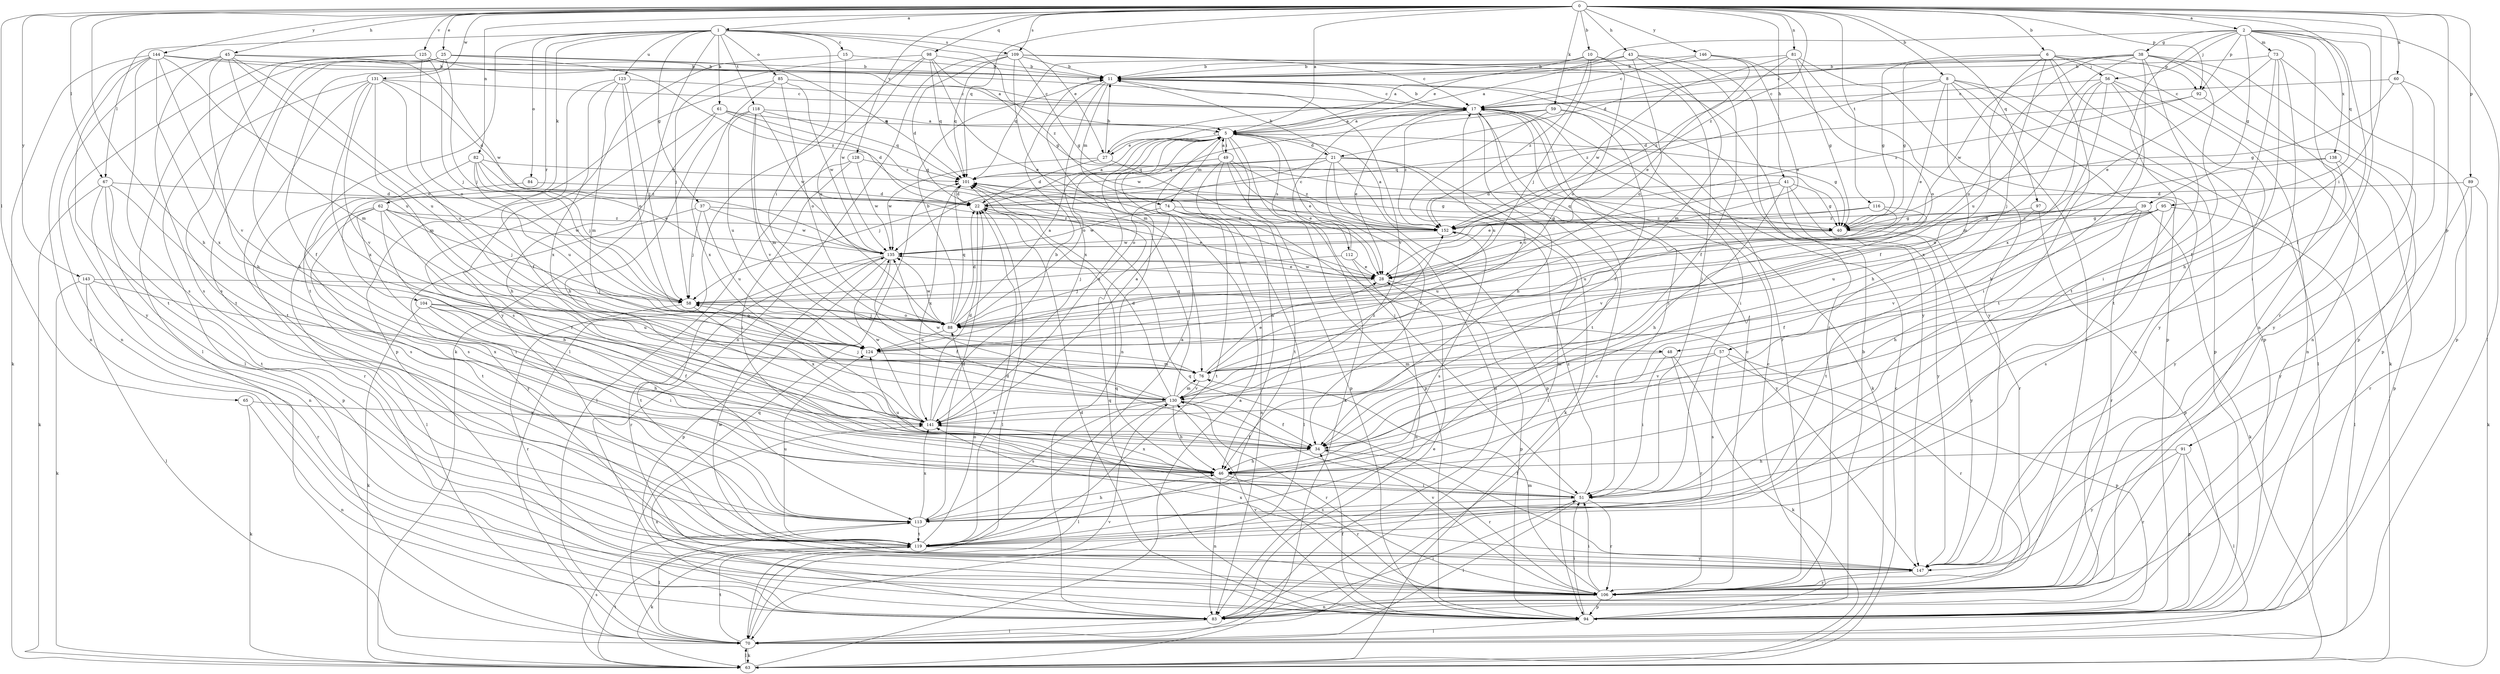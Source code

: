strict digraph  {
0;
1;
2;
5;
6;
8;
10;
11;
15;
17;
21;
22;
25;
27;
28;
34;
37;
38;
39;
40;
41;
43;
45;
46;
48;
49;
51;
56;
57;
58;
59;
60;
61;
62;
63;
65;
67;
70;
73;
74;
76;
81;
82;
83;
84;
85;
88;
89;
91;
92;
94;
95;
97;
98;
101;
104;
106;
109;
112;
113;
116;
118;
119;
123;
124;
125;
128;
130;
131;
135;
138;
141;
143;
144;
146;
147;
152;
0 -> 1  [label=a];
0 -> 2  [label=a];
0 -> 5  [label=a];
0 -> 6  [label=b];
0 -> 8  [label=b];
0 -> 10  [label=b];
0 -> 25  [label=e];
0 -> 41  [label=h];
0 -> 43  [label=h];
0 -> 45  [label=h];
0 -> 46  [label=h];
0 -> 48  [label=i];
0 -> 59  [label=k];
0 -> 60  [label=k];
0 -> 65  [label=l];
0 -> 67  [label=l];
0 -> 81  [label=n];
0 -> 82  [label=n];
0 -> 89  [label=p];
0 -> 91  [label=p];
0 -> 92  [label=p];
0 -> 95  [label=q];
0 -> 97  [label=q];
0 -> 98  [label=q];
0 -> 101  [label=q];
0 -> 109  [label=s];
0 -> 116  [label=t];
0 -> 125  [label=v];
0 -> 128  [label=v];
0 -> 131  [label=w];
0 -> 143  [label=y];
0 -> 144  [label=y];
0 -> 146  [label=y];
0 -> 152  [label=z];
1 -> 15  [label=c];
1 -> 27  [label=e];
1 -> 37  [label=g];
1 -> 48  [label=i];
1 -> 61  [label=k];
1 -> 62  [label=k];
1 -> 63  [label=k];
1 -> 67  [label=l];
1 -> 84  [label=o];
1 -> 85  [label=o];
1 -> 104  [label=r];
1 -> 109  [label=s];
1 -> 118  [label=t];
1 -> 119  [label=t];
1 -> 123  [label=u];
1 -> 152  [label=z];
2 -> 27  [label=e];
2 -> 34  [label=f];
2 -> 38  [label=g];
2 -> 39  [label=g];
2 -> 56  [label=j];
2 -> 70  [label=l];
2 -> 73  [label=m];
2 -> 83  [label=n];
2 -> 92  [label=p];
2 -> 106  [label=r];
2 -> 119  [label=t];
2 -> 138  [label=x];
5 -> 21  [label=d];
5 -> 27  [label=e];
5 -> 28  [label=e];
5 -> 40  [label=g];
5 -> 49  [label=i];
5 -> 51  [label=i];
5 -> 63  [label=k];
5 -> 74  [label=m];
5 -> 88  [label=o];
5 -> 112  [label=s];
5 -> 141  [label=x];
6 -> 21  [label=d];
6 -> 34  [label=f];
6 -> 40  [label=g];
6 -> 56  [label=j];
6 -> 57  [label=j];
6 -> 63  [label=k];
6 -> 92  [label=p];
6 -> 94  [label=p];
6 -> 119  [label=t];
8 -> 17  [label=c];
8 -> 28  [label=e];
8 -> 46  [label=h];
8 -> 70  [label=l];
8 -> 83  [label=n];
8 -> 94  [label=p];
8 -> 106  [label=r];
8 -> 152  [label=z];
10 -> 5  [label=a];
10 -> 11  [label=b];
10 -> 58  [label=j];
10 -> 88  [label=o];
10 -> 147  [label=y];
10 -> 152  [label=z];
11 -> 17  [label=c];
11 -> 74  [label=m];
11 -> 83  [label=n];
11 -> 106  [label=r];
11 -> 130  [label=v];
11 -> 141  [label=x];
15 -> 11  [label=b];
15 -> 88  [label=o];
15 -> 147  [label=y];
17 -> 5  [label=a];
17 -> 11  [label=b];
17 -> 28  [label=e];
17 -> 46  [label=h];
17 -> 51  [label=i];
17 -> 63  [label=k];
17 -> 119  [label=t];
17 -> 152  [label=z];
21 -> 11  [label=b];
21 -> 34  [label=f];
21 -> 58  [label=j];
21 -> 63  [label=k];
21 -> 70  [label=l];
21 -> 83  [label=n];
21 -> 88  [label=o];
21 -> 94  [label=p];
21 -> 101  [label=q];
22 -> 5  [label=a];
22 -> 28  [label=e];
22 -> 70  [label=l];
22 -> 152  [label=z];
25 -> 11  [label=b];
25 -> 34  [label=f];
25 -> 46  [label=h];
25 -> 58  [label=j];
25 -> 70  [label=l];
25 -> 101  [label=q];
25 -> 119  [label=t];
25 -> 152  [label=z];
27 -> 11  [label=b];
27 -> 17  [label=c];
27 -> 22  [label=d];
27 -> 94  [label=p];
27 -> 135  [label=w];
28 -> 58  [label=j];
28 -> 94  [label=p];
28 -> 135  [label=w];
34 -> 46  [label=h];
34 -> 106  [label=r];
37 -> 58  [label=j];
37 -> 124  [label=u];
37 -> 135  [label=w];
37 -> 147  [label=y];
37 -> 152  [label=z];
38 -> 11  [label=b];
38 -> 17  [label=c];
38 -> 40  [label=g];
38 -> 51  [label=i];
38 -> 83  [label=n];
38 -> 88  [label=o];
38 -> 94  [label=p];
38 -> 119  [label=t];
38 -> 124  [label=u];
38 -> 135  [label=w];
38 -> 141  [label=x];
39 -> 34  [label=f];
39 -> 40  [label=g];
39 -> 46  [label=h];
39 -> 63  [label=k];
39 -> 106  [label=r];
39 -> 152  [label=z];
40 -> 101  [label=q];
40 -> 124  [label=u];
40 -> 147  [label=y];
41 -> 22  [label=d];
41 -> 28  [label=e];
41 -> 40  [label=g];
41 -> 46  [label=h];
41 -> 106  [label=r];
41 -> 147  [label=y];
43 -> 5  [label=a];
43 -> 11  [label=b];
43 -> 34  [label=f];
43 -> 76  [label=m];
43 -> 88  [label=o];
43 -> 101  [label=q];
43 -> 106  [label=r];
45 -> 11  [label=b];
45 -> 46  [label=h];
45 -> 76  [label=m];
45 -> 83  [label=n];
45 -> 88  [label=o];
45 -> 113  [label=s];
45 -> 124  [label=u];
45 -> 135  [label=w];
46 -> 51  [label=i];
46 -> 83  [label=n];
46 -> 106  [label=r];
46 -> 124  [label=u];
46 -> 141  [label=x];
48 -> 51  [label=i];
48 -> 63  [label=k];
48 -> 76  [label=m];
48 -> 106  [label=r];
49 -> 5  [label=a];
49 -> 28  [label=e];
49 -> 46  [label=h];
49 -> 94  [label=p];
49 -> 101  [label=q];
49 -> 119  [label=t];
49 -> 152  [label=z];
51 -> 34  [label=f];
51 -> 70  [label=l];
51 -> 106  [label=r];
51 -> 113  [label=s];
51 -> 152  [label=z];
56 -> 17  [label=c];
56 -> 46  [label=h];
56 -> 51  [label=i];
56 -> 76  [label=m];
56 -> 83  [label=n];
56 -> 141  [label=x];
56 -> 147  [label=y];
57 -> 76  [label=m];
57 -> 94  [label=p];
57 -> 106  [label=r];
57 -> 113  [label=s];
57 -> 130  [label=v];
58 -> 88  [label=o];
58 -> 106  [label=r];
58 -> 141  [label=x];
59 -> 5  [label=a];
59 -> 34  [label=f];
59 -> 51  [label=i];
59 -> 124  [label=u];
59 -> 135  [label=w];
60 -> 17  [label=c];
60 -> 40  [label=g];
60 -> 106  [label=r];
60 -> 147  [label=y];
61 -> 5  [label=a];
61 -> 22  [label=d];
61 -> 46  [label=h];
61 -> 113  [label=s];
61 -> 152  [label=z];
62 -> 34  [label=f];
62 -> 46  [label=h];
62 -> 51  [label=i];
62 -> 58  [label=j];
62 -> 70  [label=l];
62 -> 119  [label=t];
62 -> 135  [label=w];
62 -> 152  [label=z];
63 -> 5  [label=a];
63 -> 17  [label=c];
63 -> 70  [label=l];
63 -> 113  [label=s];
63 -> 119  [label=t];
65 -> 63  [label=k];
65 -> 83  [label=n];
65 -> 141  [label=x];
67 -> 22  [label=d];
67 -> 63  [label=k];
67 -> 83  [label=n];
67 -> 94  [label=p];
67 -> 113  [label=s];
67 -> 119  [label=t];
70 -> 17  [label=c];
70 -> 63  [label=k];
70 -> 101  [label=q];
70 -> 119  [label=t];
70 -> 130  [label=v];
73 -> 11  [label=b];
73 -> 28  [label=e];
73 -> 34  [label=f];
73 -> 46  [label=h];
73 -> 51  [label=i];
73 -> 94  [label=p];
74 -> 40  [label=g];
74 -> 70  [label=l];
74 -> 83  [label=n];
74 -> 119  [label=t];
74 -> 135  [label=w];
74 -> 147  [label=y];
76 -> 17  [label=c];
76 -> 28  [label=e];
76 -> 130  [label=v];
81 -> 11  [label=b];
81 -> 28  [label=e];
81 -> 40  [label=g];
81 -> 94  [label=p];
81 -> 135  [label=w];
81 -> 147  [label=y];
82 -> 28  [label=e];
82 -> 58  [label=j];
82 -> 101  [label=q];
82 -> 106  [label=r];
82 -> 124  [label=u];
82 -> 152  [label=z];
83 -> 28  [label=e];
83 -> 51  [label=i];
83 -> 70  [label=l];
83 -> 141  [label=x];
84 -> 22  [label=d];
84 -> 113  [label=s];
85 -> 17  [label=c];
85 -> 88  [label=o];
85 -> 94  [label=p];
85 -> 135  [label=w];
85 -> 141  [label=x];
88 -> 5  [label=a];
88 -> 11  [label=b];
88 -> 22  [label=d];
88 -> 58  [label=j];
88 -> 101  [label=q];
88 -> 124  [label=u];
88 -> 135  [label=w];
89 -> 22  [label=d];
89 -> 63  [label=k];
89 -> 106  [label=r];
89 -> 147  [label=y];
91 -> 46  [label=h];
91 -> 70  [label=l];
91 -> 94  [label=p];
91 -> 106  [label=r];
91 -> 147  [label=y];
92 -> 22  [label=d];
92 -> 94  [label=p];
92 -> 152  [label=z];
94 -> 11  [label=b];
94 -> 17  [label=c];
94 -> 22  [label=d];
94 -> 34  [label=f];
94 -> 51  [label=i];
94 -> 70  [label=l];
94 -> 101  [label=q];
94 -> 130  [label=v];
95 -> 40  [label=g];
95 -> 70  [label=l];
95 -> 113  [label=s];
95 -> 124  [label=u];
95 -> 130  [label=v];
95 -> 152  [label=z];
97 -> 40  [label=g];
97 -> 94  [label=p];
97 -> 119  [label=t];
98 -> 11  [label=b];
98 -> 28  [label=e];
98 -> 40  [label=g];
98 -> 58  [label=j];
98 -> 70  [label=l];
98 -> 101  [label=q];
98 -> 135  [label=w];
101 -> 22  [label=d];
101 -> 40  [label=g];
101 -> 141  [label=x];
104 -> 34  [label=f];
104 -> 46  [label=h];
104 -> 51  [label=i];
104 -> 63  [label=k];
104 -> 88  [label=o];
104 -> 124  [label=u];
106 -> 17  [label=c];
106 -> 51  [label=i];
106 -> 76  [label=m];
106 -> 83  [label=n];
106 -> 94  [label=p];
106 -> 101  [label=q];
106 -> 130  [label=v];
106 -> 135  [label=w];
109 -> 11  [label=b];
109 -> 17  [label=c];
109 -> 22  [label=d];
109 -> 40  [label=g];
109 -> 51  [label=i];
109 -> 76  [label=m];
109 -> 83  [label=n];
109 -> 101  [label=q];
112 -> 17  [label=c];
112 -> 28  [label=e];
112 -> 58  [label=j];
112 -> 83  [label=n];
113 -> 22  [label=d];
113 -> 46  [label=h];
113 -> 70  [label=l];
113 -> 119  [label=t];
113 -> 141  [label=x];
116 -> 28  [label=e];
116 -> 124  [label=u];
116 -> 130  [label=v];
116 -> 152  [label=z];
118 -> 5  [label=a];
118 -> 46  [label=h];
118 -> 76  [label=m];
118 -> 101  [label=q];
118 -> 124  [label=u];
118 -> 130  [label=v];
118 -> 135  [label=w];
119 -> 5  [label=a];
119 -> 22  [label=d];
119 -> 63  [label=k];
119 -> 88  [label=o];
119 -> 124  [label=u];
119 -> 147  [label=y];
123 -> 17  [label=c];
123 -> 34  [label=f];
123 -> 58  [label=j];
123 -> 76  [label=m];
123 -> 88  [label=o];
123 -> 141  [label=x];
124 -> 76  [label=m];
125 -> 11  [label=b];
125 -> 17  [label=c];
125 -> 58  [label=j];
125 -> 88  [label=o];
125 -> 113  [label=s];
125 -> 147  [label=y];
128 -> 51  [label=i];
128 -> 70  [label=l];
128 -> 101  [label=q];
128 -> 135  [label=w];
130 -> 22  [label=d];
130 -> 34  [label=f];
130 -> 46  [label=h];
130 -> 58  [label=j];
130 -> 70  [label=l];
130 -> 76  [label=m];
130 -> 101  [label=q];
130 -> 106  [label=r];
130 -> 113  [label=s];
130 -> 135  [label=w];
130 -> 141  [label=x];
130 -> 152  [label=z];
131 -> 17  [label=c];
131 -> 22  [label=d];
131 -> 70  [label=l];
131 -> 76  [label=m];
131 -> 119  [label=t];
131 -> 124  [label=u];
131 -> 130  [label=v];
131 -> 141  [label=x];
135 -> 28  [label=e];
135 -> 34  [label=f];
135 -> 94  [label=p];
135 -> 106  [label=r];
135 -> 119  [label=t];
138 -> 88  [label=o];
138 -> 94  [label=p];
138 -> 101  [label=q];
138 -> 147  [label=y];
141 -> 5  [label=a];
141 -> 11  [label=b];
141 -> 22  [label=d];
141 -> 34  [label=f];
141 -> 135  [label=w];
143 -> 58  [label=j];
143 -> 63  [label=k];
143 -> 70  [label=l];
143 -> 106  [label=r];
143 -> 141  [label=x];
144 -> 5  [label=a];
144 -> 11  [label=b];
144 -> 63  [label=k];
144 -> 83  [label=n];
144 -> 113  [label=s];
144 -> 119  [label=t];
144 -> 124  [label=u];
144 -> 130  [label=v];
144 -> 141  [label=x];
146 -> 11  [label=b];
146 -> 17  [label=c];
146 -> 28  [label=e];
146 -> 88  [label=o];
146 -> 152  [label=z];
147 -> 101  [label=q];
147 -> 106  [label=r];
147 -> 141  [label=x];
152 -> 5  [label=a];
152 -> 113  [label=s];
152 -> 135  [label=w];
}
